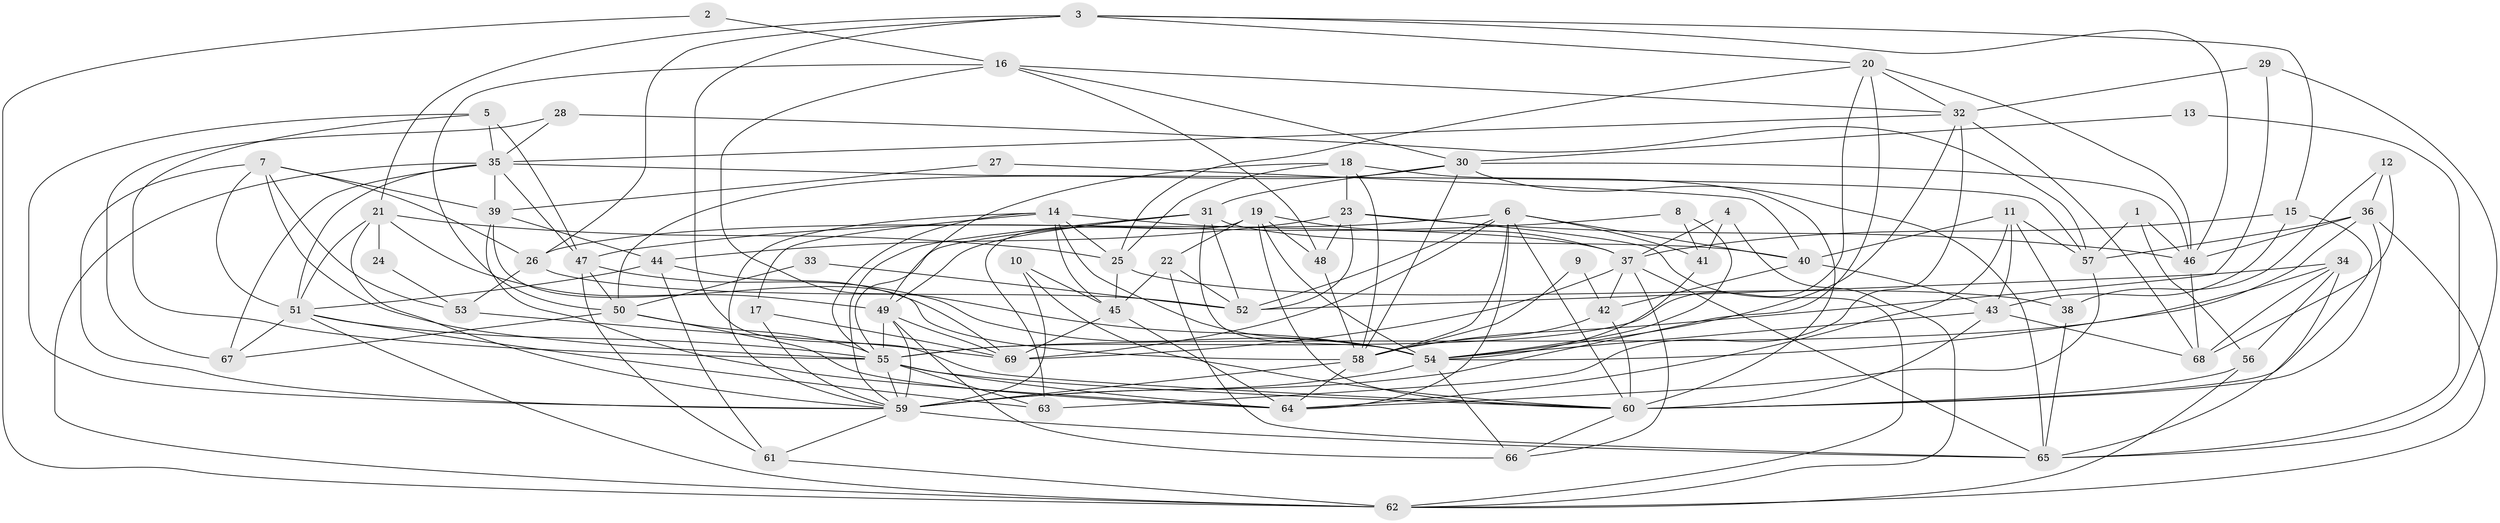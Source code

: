 // original degree distribution, {3: 0.2846715328467153, 4: 0.25547445255474455, 6: 0.08759124087591241, 2: 0.10948905109489052, 5: 0.23357664233576642, 8: 0.0072992700729927005, 7: 0.021897810218978103}
// Generated by graph-tools (version 1.1) at 2025/50/03/09/25 03:50:08]
// undirected, 69 vertices, 195 edges
graph export_dot {
graph [start="1"]
  node [color=gray90,style=filled];
  1;
  2;
  3;
  4;
  5;
  6;
  7;
  8;
  9;
  10;
  11;
  12;
  13;
  14;
  15;
  16;
  17;
  18;
  19;
  20;
  21;
  22;
  23;
  24;
  25;
  26;
  27;
  28;
  29;
  30;
  31;
  32;
  33;
  34;
  35;
  36;
  37;
  38;
  39;
  40;
  41;
  42;
  43;
  44;
  45;
  46;
  47;
  48;
  49;
  50;
  51;
  52;
  53;
  54;
  55;
  56;
  57;
  58;
  59;
  60;
  61;
  62;
  63;
  64;
  65;
  66;
  67;
  68;
  69;
  1 -- 46 [weight=1.0];
  1 -- 56 [weight=1.0];
  1 -- 57 [weight=1.0];
  2 -- 16 [weight=1.0];
  2 -- 62 [weight=1.0];
  3 -- 15 [weight=1.0];
  3 -- 20 [weight=1.0];
  3 -- 21 [weight=1.0];
  3 -- 26 [weight=1.0];
  3 -- 46 [weight=1.0];
  3 -- 60 [weight=1.0];
  4 -- 37 [weight=1.0];
  4 -- 41 [weight=1.0];
  4 -- 62 [weight=1.0];
  5 -- 35 [weight=1.0];
  5 -- 47 [weight=1.0];
  5 -- 55 [weight=1.0];
  5 -- 59 [weight=1.0];
  6 -- 26 [weight=1.0];
  6 -- 40 [weight=1.0];
  6 -- 41 [weight=1.0];
  6 -- 52 [weight=1.0];
  6 -- 58 [weight=1.0];
  6 -- 60 [weight=1.0];
  6 -- 64 [weight=1.0];
  6 -- 69 [weight=1.0];
  7 -- 26 [weight=1.0];
  7 -- 39 [weight=1.0];
  7 -- 51 [weight=1.0];
  7 -- 53 [weight=1.0];
  7 -- 55 [weight=1.0];
  7 -- 59 [weight=1.0];
  8 -- 41 [weight=1.0];
  8 -- 47 [weight=1.0];
  8 -- 54 [weight=1.0];
  9 -- 42 [weight=1.0];
  9 -- 58 [weight=1.0];
  10 -- 45 [weight=1.0];
  10 -- 59 [weight=2.0];
  10 -- 60 [weight=1.0];
  11 -- 38 [weight=1.0];
  11 -- 40 [weight=1.0];
  11 -- 43 [weight=1.0];
  11 -- 57 [weight=1.0];
  11 -- 64 [weight=1.0];
  12 -- 36 [weight=1.0];
  12 -- 38 [weight=1.0];
  12 -- 68 [weight=1.0];
  13 -- 30 [weight=1.0];
  13 -- 65 [weight=1.0];
  14 -- 17 [weight=1.0];
  14 -- 25 [weight=1.0];
  14 -- 37 [weight=1.0];
  14 -- 45 [weight=1.0];
  14 -- 54 [weight=1.0];
  14 -- 55 [weight=1.0];
  14 -- 59 [weight=1.0];
  15 -- 37 [weight=1.0];
  15 -- 43 [weight=1.0];
  15 -- 60 [weight=1.0];
  16 -- 30 [weight=1.0];
  16 -- 32 [weight=1.0];
  16 -- 48 [weight=1.0];
  16 -- 50 [weight=1.0];
  16 -- 54 [weight=1.0];
  17 -- 59 [weight=1.0];
  17 -- 69 [weight=1.0];
  18 -- 23 [weight=1.0];
  18 -- 25 [weight=1.0];
  18 -- 49 [weight=1.0];
  18 -- 58 [weight=1.0];
  18 -- 60 [weight=1.0];
  19 -- 22 [weight=1.0];
  19 -- 37 [weight=1.0];
  19 -- 48 [weight=1.0];
  19 -- 54 [weight=1.0];
  19 -- 60 [weight=1.0];
  19 -- 63 [weight=1.0];
  20 -- 25 [weight=1.0];
  20 -- 32 [weight=1.0];
  20 -- 46 [weight=1.0];
  20 -- 55 [weight=1.0];
  20 -- 59 [weight=1.0];
  21 -- 24 [weight=1.0];
  21 -- 25 [weight=1.0];
  21 -- 49 [weight=1.0];
  21 -- 51 [weight=1.0];
  21 -- 59 [weight=1.0];
  22 -- 45 [weight=1.0];
  22 -- 52 [weight=1.0];
  22 -- 65 [weight=1.0];
  23 -- 44 [weight=1.0];
  23 -- 46 [weight=1.0];
  23 -- 48 [weight=1.0];
  23 -- 52 [weight=1.0];
  23 -- 62 [weight=1.0];
  24 -- 53 [weight=1.0];
  25 -- 38 [weight=1.0];
  25 -- 45 [weight=1.0];
  26 -- 52 [weight=1.0];
  26 -- 53 [weight=1.0];
  27 -- 39 [weight=1.0];
  27 -- 40 [weight=1.0];
  28 -- 35 [weight=1.0];
  28 -- 57 [weight=2.0];
  28 -- 67 [weight=1.0];
  29 -- 32 [weight=1.0];
  29 -- 58 [weight=1.0];
  29 -- 65 [weight=1.0];
  30 -- 31 [weight=1.0];
  30 -- 46 [weight=1.0];
  30 -- 50 [weight=1.0];
  30 -- 58 [weight=1.0];
  30 -- 65 [weight=1.0];
  31 -- 40 [weight=1.0];
  31 -- 49 [weight=1.0];
  31 -- 52 [weight=1.0];
  31 -- 54 [weight=1.0];
  31 -- 55 [weight=1.0];
  31 -- 59 [weight=1.0];
  32 -- 35 [weight=1.0];
  32 -- 54 [weight=1.0];
  32 -- 63 [weight=1.0];
  32 -- 68 [weight=1.0];
  33 -- 50 [weight=1.0];
  33 -- 52 [weight=1.0];
  34 -- 52 [weight=1.0];
  34 -- 55 [weight=1.0];
  34 -- 56 [weight=1.0];
  34 -- 65 [weight=1.0];
  34 -- 68 [weight=1.0];
  35 -- 39 [weight=1.0];
  35 -- 47 [weight=1.0];
  35 -- 51 [weight=1.0];
  35 -- 57 [weight=1.0];
  35 -- 62 [weight=1.0];
  35 -- 67 [weight=1.0];
  36 -- 46 [weight=1.0];
  36 -- 54 [weight=1.0];
  36 -- 57 [weight=1.0];
  36 -- 60 [weight=1.0];
  36 -- 62 [weight=1.0];
  37 -- 42 [weight=1.0];
  37 -- 65 [weight=1.0];
  37 -- 66 [weight=1.0];
  37 -- 69 [weight=1.0];
  38 -- 65 [weight=1.0];
  39 -- 44 [weight=1.0];
  39 -- 58 [weight=1.0];
  39 -- 64 [weight=1.0];
  40 -- 42 [weight=1.0];
  40 -- 43 [weight=1.0];
  41 -- 54 [weight=1.0];
  42 -- 58 [weight=1.0];
  42 -- 60 [weight=1.0];
  43 -- 54 [weight=1.0];
  43 -- 60 [weight=1.0];
  43 -- 68 [weight=1.0];
  44 -- 51 [weight=1.0];
  44 -- 61 [weight=1.0];
  44 -- 69 [weight=1.0];
  45 -- 64 [weight=1.0];
  45 -- 69 [weight=1.0];
  46 -- 68 [weight=1.0];
  47 -- 50 [weight=1.0];
  47 -- 54 [weight=1.0];
  47 -- 61 [weight=1.0];
  48 -- 58 [weight=1.0];
  49 -- 55 [weight=2.0];
  49 -- 59 [weight=1.0];
  49 -- 66 [weight=1.0];
  49 -- 69 [weight=1.0];
  50 -- 55 [weight=1.0];
  50 -- 64 [weight=1.0];
  50 -- 67 [weight=1.0];
  51 -- 55 [weight=1.0];
  51 -- 62 [weight=1.0];
  51 -- 63 [weight=1.0];
  51 -- 67 [weight=1.0];
  53 -- 69 [weight=1.0];
  54 -- 59 [weight=1.0];
  54 -- 66 [weight=1.0];
  55 -- 59 [weight=1.0];
  55 -- 60 [weight=1.0];
  55 -- 63 [weight=1.0];
  55 -- 64 [weight=1.0];
  56 -- 60 [weight=1.0];
  56 -- 62 [weight=1.0];
  57 -- 64 [weight=1.0];
  58 -- 59 [weight=2.0];
  58 -- 64 [weight=1.0];
  59 -- 61 [weight=1.0];
  59 -- 65 [weight=1.0];
  60 -- 66 [weight=1.0];
  61 -- 62 [weight=1.0];
}
